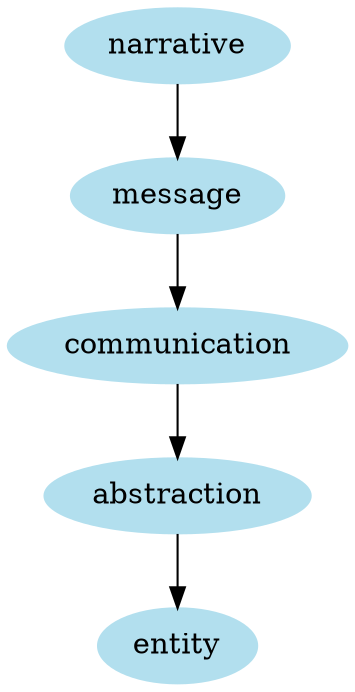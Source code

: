digraph unix {
	node [color=lightblue2 style=filled]
	size="6,6"
	narrative -> message
	message -> communication
	communication -> abstraction
	abstraction -> entity
}
